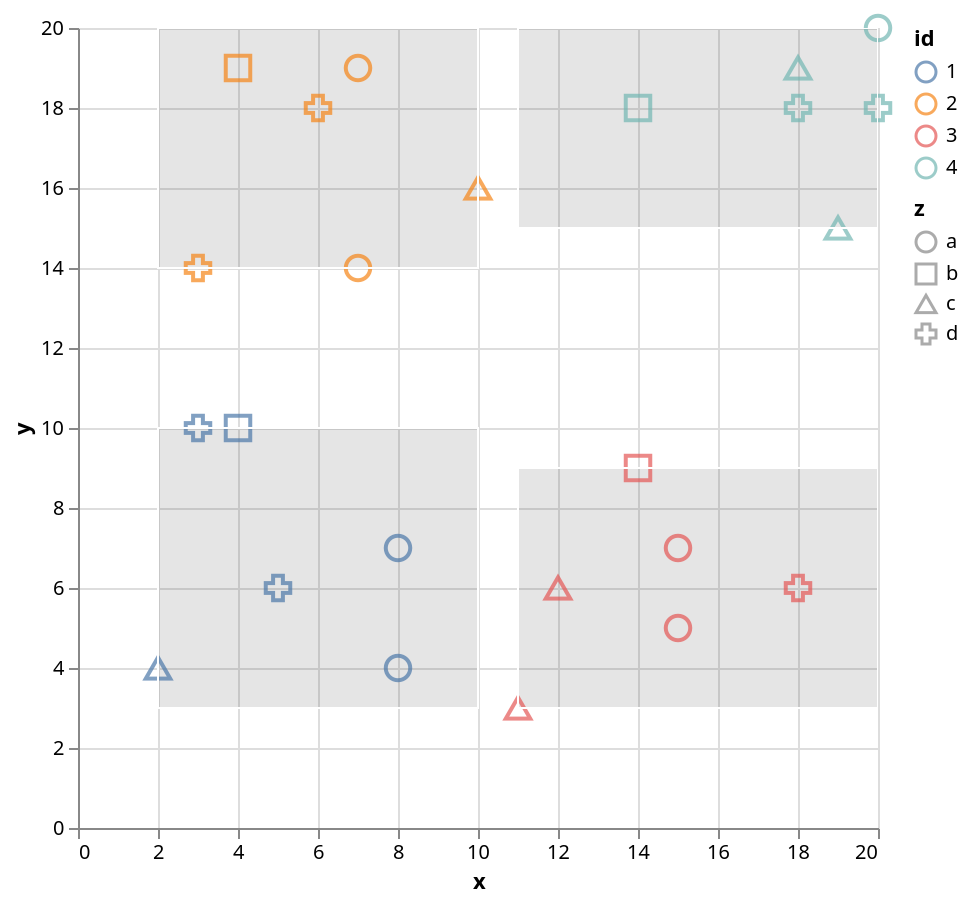{
  "$schema": "https://vega.github.io/schema/vega-lite/v5.json",
  "width": 400,
  "height": 400,
  "data": {
    "values": [
      {
        "x": 8,
        "y": 4,
        "z": "a",
        "id": 1,
        "w": [
          2,
          10
        ],
        "h": [
          3,
          10
        ]
      },
      {
        "x": 5,
        "y": 6,
        "z": "d",
        "id": 1,
        "w": [
          2,
          10
        ],
        "h": [
          3,
          10
        ]
      },
      {
        "x": 8,
        "y": 7,
        "z": "a",
        "id": 1,
        "w": [
          2,
          10
        ],
        "h": [
          3,
          10
        ]
      },
      {
        "x": 4,
        "y": 10,
        "z": "b",
        "id": 1,
        "w": [
          2,
          10
        ],
        "h": [
          3,
          10
        ]
      },
      {
        "x": 2,
        "y": 4,
        "z": "c",
        "id": 1,
        "w": [
          2,
          10
        ],
        "h": [
          3,
          10
        ]
      },
      {
        "x": 3,
        "y": 10,
        "z": "d",
        "id": 1,
        "w": [
          2,
          10
        ],
        "h": [
          3,
          10
        ]
      },
      {
        "x": 10,
        "y": 16,
        "z": "c",
        "id": 2,
        "w": [
          2,
          10
        ],
        "h": [
          14,
          20
        ]
      },
      {
        "x": 7,
        "y": 14,
        "z": "a",
        "id": 2,
        "w": [
          2,
          10
        ],
        "h": [
          14,
          20
        ]
      },
      {
        "x": 4,
        "y": 19,
        "z": "b",
        "id": 2,
        "w": [
          2,
          10
        ],
        "h": [
          14,
          20
        ]
      },
      {
        "x": 7,
        "y": 19,
        "z": "a",
        "id": 2,
        "w": [
          2,
          10
        ],
        "h": [
          14,
          20
        ]
      },
      {
        "x": 3,
        "y": 14,
        "z": "d",
        "id": 2,
        "w": [
          2,
          10
        ],
        "h": [
          14,
          20
        ]
      },
      {
        "x": 6,
        "y": 18,
        "z": "d",
        "id": 2,
        "w": [
          2,
          10
        ],
        "h": [
          14,
          20
        ]
      },
      {
        "x": 14,
        "y": 9,
        "z": "b",
        "id": 3,
        "w": [
          11,
          20
        ],
        "h": [
          3,
          9
        ]
      },
      {
        "x": 15,
        "y": 5,
        "z": "a",
        "id": 3,
        "w": [
          11,
          20
        ],
        "h": [
          3,
          9
        ]
      },
      {
        "x": 15,
        "y": 7,
        "z": "a",
        "id": 3,
        "w": [
          11,
          20
        ],
        "h": [
          3,
          9
        ]
      },
      {
        "x": 18,
        "y": 6,
        "z": "d",
        "id": 3,
        "w": [
          11,
          20
        ],
        "h": [
          3,
          9
        ]
      },
      {
        "x": 11,
        "y": 3,
        "z": "c",
        "id": 3,
        "w": [
          11,
          20
        ],
        "h": [
          3,
          9
        ]
      },
      {
        "x": 12,
        "y": 6,
        "z": "c",
        "id": 3,
        "w": [
          11,
          20
        ],
        "h": [
          3,
          9
        ]
      },
      {
        "x": 18,
        "y": 19,
        "z": "c",
        "id": 4,
        "w": [
          11,
          20
        ],
        "h": [
          15,
          20
        ]
      },
      {
        "x": 19,
        "y": 15,
        "z": "c",
        "id": 4,
        "w": [
          11,
          20
        ],
        "h": [
          15,
          20
        ]
      },
      {
        "x": 14,
        "y": 18,
        "z": "b",
        "id": 4,
        "w": [
          11,
          20
        ],
        "h": [
          15,
          20
        ]
      },
      {
        "x": 20,
        "y": 20,
        "z": "a",
        "id": 4,
        "w": [
          11,
          20
        ],
        "h": [
          15,
          20
        ]
      },
      {
        "x": 20,
        "y": 18,
        "z": "d",
        "id": 4,
        "w": [
          11,
          20
        ],
        "h": [
          15,
          20
        ]
      },
      {
        "x": 18,
        "y": 18,
        "z": "d",
        "id": 4,
        "w": [
          11,
          20
        ],
        "h": [
          15,
          20
        ]
      }
    ]
  },
  "params": [
    {
      "name": "id1",
      "select": "interval",
      "value": {
        "x": [
          2,
          10
        ],
        "y": [
          3,
          10
        ]
      }
    },
    {
      "name": "id2",
      "select": "interval",
      "value": {
        "x": [
          2,
          10
        ],
        "y": [
          14,
          20
        ]
      }
    },
    {
      "name": "id3",
      "select": "interval",
      "value": {
        "x": [
          11,
          20
        ],
        "y": [
          3,
          9
        ]
      }
    },
    {
      "name": "id4",
      "select": "interval",
      "value": {
        "x": [
          11,
          20
        ],
        "y": [
          15,
          20
        ]
      }
    }
  ],
  "mark": "point",
  "encoding": {
    "x": {
      "field": "x",
      "type": "quantitative"
    },
    "y": {
      "field": "y",
      "type": "quantitative"
    },
    "color": {
      "field": "id",
      "type": "nominal"
    },
    "shape": {
      "field": "z",
      "type": "nominal"
    },
    "size": {
      "value": 150
    }
  }
}